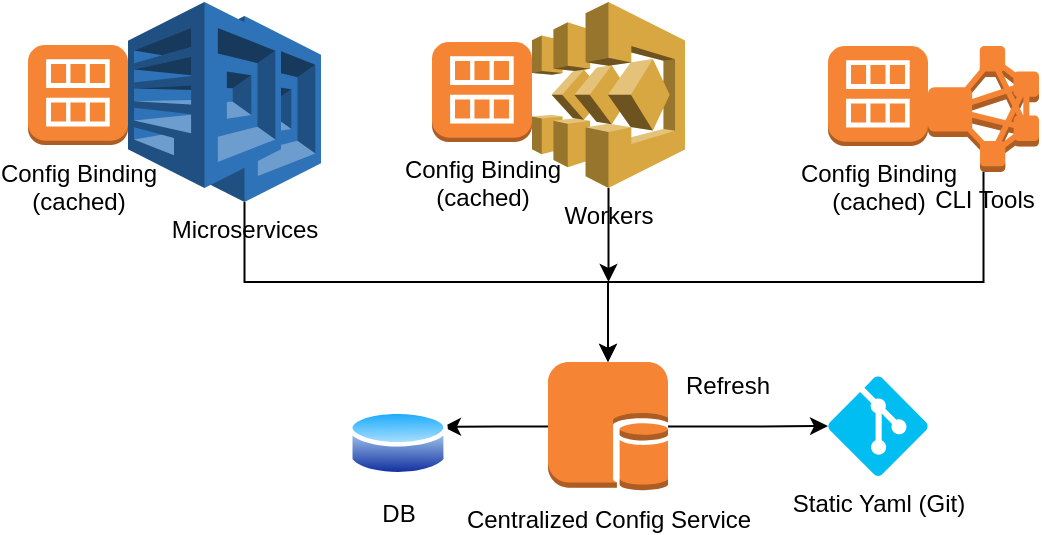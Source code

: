 <mxfile version="12.6.1" type="github">
  <diagram id="IsnPoK5MagyiCWdA0JYq" name="Page-1">
    <mxGraphModel dx="946" dy="544" grid="1" gridSize="10" guides="1" tooltips="1" connect="1" arrows="1" fold="1" page="1" pageScale="1" pageWidth="850" pageHeight="1100" math="0" shadow="0">
      <root>
        <mxCell id="0"/>
        <mxCell id="1" parent="0"/>
        <mxCell id="Tg_Q_-GsLaCHAvEcouOj-2" style="edgeStyle=orthogonalEdgeStyle;rounded=0;orthogonalLoop=1;jettySize=auto;html=1;" parent="1" source="_6uwvzbpBUcutJMh2Iwz-1" target="Tg_Q_-GsLaCHAvEcouOj-1" edge="1">
          <mxGeometry relative="1" as="geometry"/>
        </mxCell>
        <mxCell id="Tg_Q_-GsLaCHAvEcouOj-5" style="edgeStyle=orthogonalEdgeStyle;rounded=0;orthogonalLoop=1;jettySize=auto;html=1;entryX=1;entryY=0.25;entryDx=0;entryDy=0;" parent="1" source="_6uwvzbpBUcutJMh2Iwz-1" target="Tg_Q_-GsLaCHAvEcouOj-4" edge="1">
          <mxGeometry relative="1" as="geometry"/>
        </mxCell>
        <mxCell id="_6uwvzbpBUcutJMh2Iwz-1" value="Centralized Config Service" style="outlineConnect=0;dashed=0;verticalLabelPosition=bottom;verticalAlign=top;align=center;html=1;shape=mxgraph.aws3.db_on_instance;fillColor=#F58534;gradientColor=none;" parent="1" vertex="1">
          <mxGeometry x="310" y="210" width="60" height="64.5" as="geometry"/>
        </mxCell>
        <mxCell id="_6uwvzbpBUcutJMh2Iwz-11" style="edgeStyle=orthogonalEdgeStyle;rounded=0;orthogonalLoop=1;jettySize=auto;html=1;" parent="1" source="_6uwvzbpBUcutJMh2Iwz-2" target="_6uwvzbpBUcutJMh2Iwz-1" edge="1">
          <mxGeometry relative="1" as="geometry">
            <Array as="points">
              <mxPoint x="158" y="170"/>
              <mxPoint x="340" y="170"/>
            </Array>
          </mxGeometry>
        </mxCell>
        <mxCell id="_6uwvzbpBUcutJMh2Iwz-2" value="Microservices" style="outlineConnect=0;dashed=0;verticalLabelPosition=bottom;verticalAlign=top;align=center;html=1;shape=mxgraph.aws3.polly;fillColor=#2E73B8;gradientColor=none;" parent="1" vertex="1">
          <mxGeometry x="120" y="37" width="76.5" height="93" as="geometry"/>
        </mxCell>
        <mxCell id="_6uwvzbpBUcutJMh2Iwz-3" value="" style="outlineConnect=0;dashed=0;verticalLabelPosition=bottom;verticalAlign=top;align=center;html=1;shape=mxgraph.aws3.polly;fillColor=#2E73B8;gradientColor=none;" parent="1" vertex="1">
          <mxGeometry x="100" y="30" width="76.5" height="93" as="geometry"/>
        </mxCell>
        <mxCell id="_6uwvzbpBUcutJMh2Iwz-13" style="edgeStyle=orthogonalEdgeStyle;rounded=0;orthogonalLoop=1;jettySize=auto;html=1;" parent="1" source="_6uwvzbpBUcutJMh2Iwz-4" edge="1">
          <mxGeometry relative="1" as="geometry">
            <mxPoint x="340.25" y="170" as="targetPoint"/>
          </mxGeometry>
        </mxCell>
        <mxCell id="_6uwvzbpBUcutJMh2Iwz-4" value="Workers" style="outlineConnect=0;dashed=0;verticalLabelPosition=bottom;verticalAlign=top;align=center;html=1;shape=mxgraph.aws3.step_functions;fillColor=#D9A741;gradientColor=none;" parent="1" vertex="1">
          <mxGeometry x="302" y="30" width="76.5" height="93" as="geometry"/>
        </mxCell>
        <mxCell id="_6uwvzbpBUcutJMh2Iwz-12" style="edgeStyle=orthogonalEdgeStyle;rounded=0;orthogonalLoop=1;jettySize=auto;html=1;" parent="1" source="_6uwvzbpBUcutJMh2Iwz-5" target="_6uwvzbpBUcutJMh2Iwz-1" edge="1">
          <mxGeometry relative="1" as="geometry">
            <Array as="points">
              <mxPoint x="528" y="170"/>
              <mxPoint x="340" y="170"/>
            </Array>
          </mxGeometry>
        </mxCell>
        <mxCell id="_6uwvzbpBUcutJMh2Iwz-5" value="CLI Tools" style="outlineConnect=0;dashed=0;verticalLabelPosition=bottom;verticalAlign=top;align=center;html=1;shape=mxgraph.aws3.emr_cluster;fillColor=#F58534;gradientColor=none;" parent="1" vertex="1">
          <mxGeometry x="500" y="52" width="55.5" height="63" as="geometry"/>
        </mxCell>
        <mxCell id="_6uwvzbpBUcutJMh2Iwz-8" value="Config Binding&lt;br&gt;(cached)" style="outlineConnect=0;dashed=0;verticalLabelPosition=bottom;verticalAlign=top;align=center;html=1;shape=mxgraph.aws3.ami;fillColor=#F58534;gradientColor=none;" parent="1" vertex="1">
          <mxGeometry x="50" y="51.5" width="50" height="50" as="geometry"/>
        </mxCell>
        <mxCell id="_6uwvzbpBUcutJMh2Iwz-9" value="Config Binding&lt;br&gt;(cached)" style="outlineConnect=0;dashed=0;verticalLabelPosition=bottom;verticalAlign=top;align=center;html=1;shape=mxgraph.aws3.ami;fillColor=#F58534;gradientColor=none;" parent="1" vertex="1">
          <mxGeometry x="252" y="50" width="50" height="50" as="geometry"/>
        </mxCell>
        <mxCell id="_6uwvzbpBUcutJMh2Iwz-10" value="Config Binding&lt;br&gt;(cached)" style="outlineConnect=0;dashed=0;verticalLabelPosition=bottom;verticalAlign=top;align=center;html=1;shape=mxgraph.aws3.ami;fillColor=#F58534;gradientColor=none;" parent="1" vertex="1">
          <mxGeometry x="450" y="52" width="50" height="50" as="geometry"/>
        </mxCell>
        <mxCell id="Tg_Q_-GsLaCHAvEcouOj-1" value="Static Yaml (Git)" style="verticalLabelPosition=bottom;html=1;verticalAlign=top;align=center;strokeColor=none;fillColor=#00BEF2;shape=mxgraph.azure.git_repository;" parent="1" vertex="1">
          <mxGeometry x="450" y="217" width="50" height="50" as="geometry"/>
        </mxCell>
        <mxCell id="Tg_Q_-GsLaCHAvEcouOj-4" value="DB" style="aspect=fixed;perimeter=ellipsePerimeter;html=1;align=center;shadow=0;dashed=0;spacingTop=3;image;image=img/lib/active_directory/database.svg;" parent="1" vertex="1">
          <mxGeometry x="210" y="232" width="50" height="37" as="geometry"/>
        </mxCell>
        <mxCell id="Tg_Q_-GsLaCHAvEcouOj-8" value="Refresh" style="text;html=1;strokeColor=none;fillColor=none;align=center;verticalAlign=middle;whiteSpace=wrap;rounded=0;" parent="1" vertex="1">
          <mxGeometry x="380" y="212" width="40" height="20" as="geometry"/>
        </mxCell>
      </root>
    </mxGraphModel>
  </diagram>
</mxfile>
